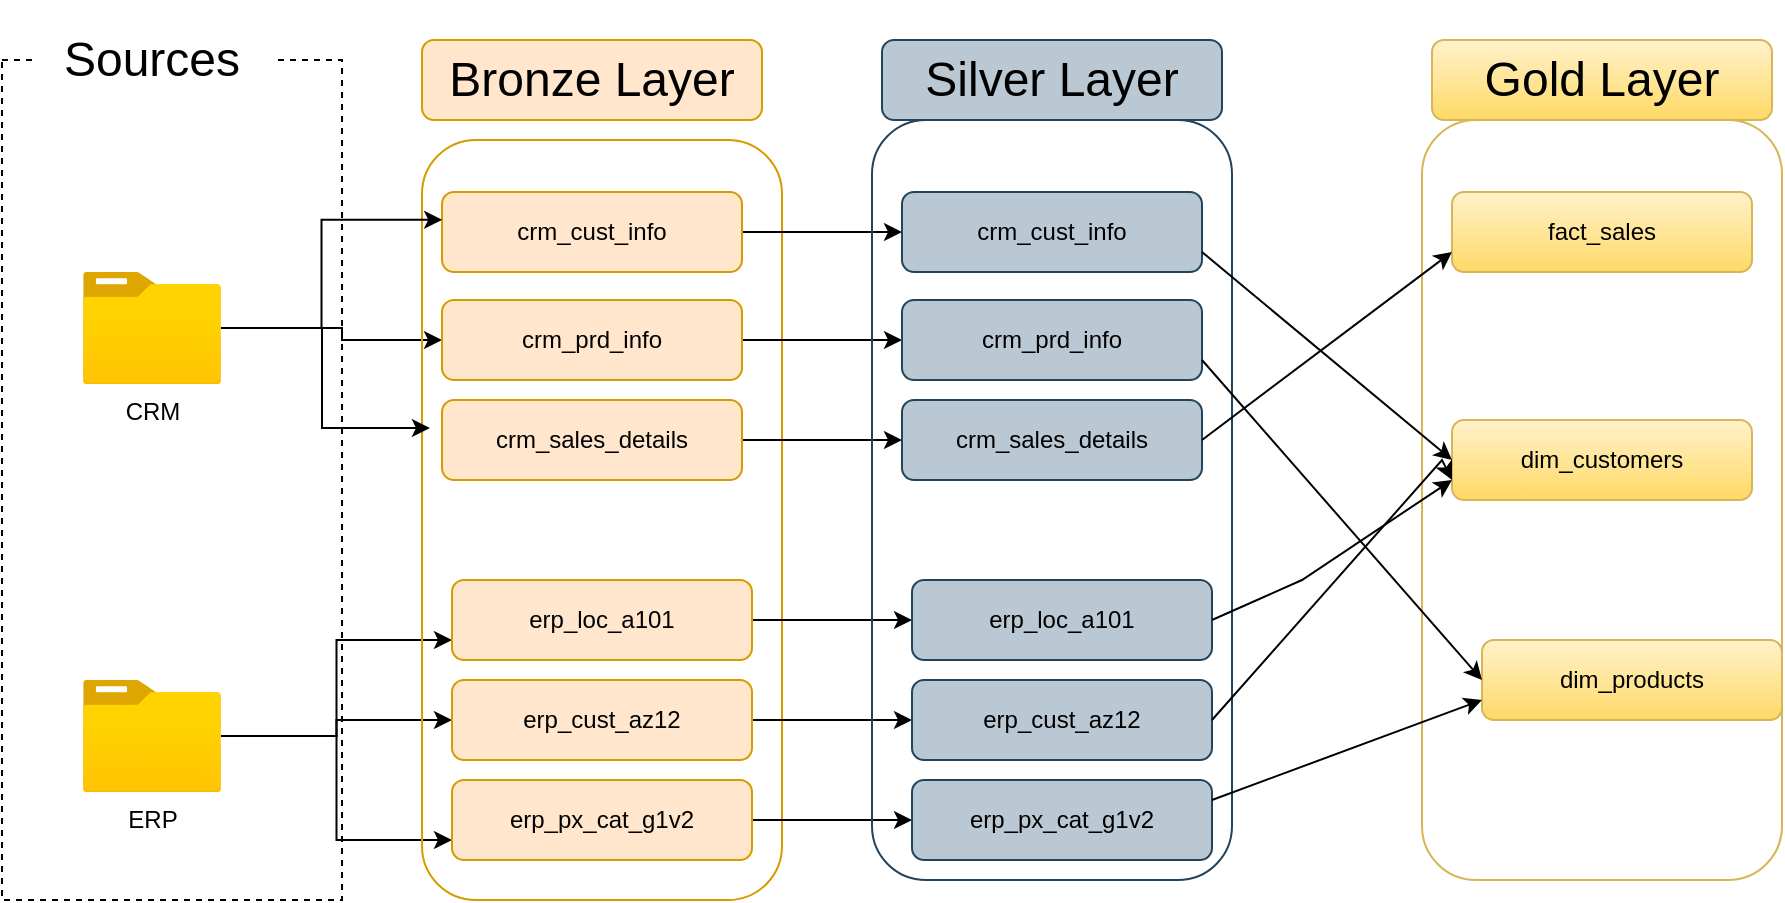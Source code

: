 <mxfile version="27.1.6">
  <diagram name="Page-1" id="60TITBvne3FNbhSbHayY">
    <mxGraphModel grid="1" page="1" gridSize="10" guides="1" tooltips="1" connect="1" arrows="1" fold="1" pageScale="1" pageWidth="850" pageHeight="1100" math="0" shadow="0">
      <root>
        <mxCell id="0" />
        <mxCell id="1" parent="0" />
        <mxCell id="R0QCP4etYCd0YGUnJLEn-2" value="" style="rounded=0;whiteSpace=wrap;html=1;fillColor=none;dashed=1;" vertex="1" parent="1">
          <mxGeometry x="70" y="70" width="170" height="420" as="geometry" />
        </mxCell>
        <mxCell id="R0QCP4etYCd0YGUnJLEn-3" value="&lt;font style=&quot;font-size: 24px;&quot;&gt;Sources&lt;/font&gt;" style="rounded=0;whiteSpace=wrap;html=1;strokeColor=none;" vertex="1" parent="1">
          <mxGeometry x="85" y="40" width="120" height="60" as="geometry" />
        </mxCell>
        <mxCell id="R0QCP4etYCd0YGUnJLEn-23" style="edgeStyle=orthogonalEdgeStyle;rounded=0;orthogonalLoop=1;jettySize=auto;html=1;entryX=0;entryY=0.5;entryDx=0;entryDy=0;" edge="1" parent="1" source="R0QCP4etYCd0YGUnJLEn-4" target="R0QCP4etYCd0YGUnJLEn-16">
          <mxGeometry relative="1" as="geometry">
            <Array as="points">
              <mxPoint x="240" y="204" />
              <mxPoint x="240" y="210" />
            </Array>
          </mxGeometry>
        </mxCell>
        <mxCell id="R0QCP4etYCd0YGUnJLEn-4" value="CRM" style="image;aspect=fixed;html=1;points=[];align=center;fontSize=12;image=img/lib/azure2/general/Folder_Blank.svg;" vertex="1" parent="1">
          <mxGeometry x="110.5" y="176" width="69" height="56.0" as="geometry" />
        </mxCell>
        <mxCell id="R0QCP4etYCd0YGUnJLEn-26" style="edgeStyle=orthogonalEdgeStyle;rounded=0;orthogonalLoop=1;jettySize=auto;html=1;entryX=0;entryY=0.5;entryDx=0;entryDy=0;" edge="1" parent="1" source="R0QCP4etYCd0YGUnJLEn-8" target="R0QCP4etYCd0YGUnJLEn-19">
          <mxGeometry relative="1" as="geometry" />
        </mxCell>
        <mxCell id="R0QCP4etYCd0YGUnJLEn-27" style="edgeStyle=orthogonalEdgeStyle;rounded=0;orthogonalLoop=1;jettySize=auto;html=1;entryX=0;entryY=0.75;entryDx=0;entryDy=0;" edge="1" parent="1" source="R0QCP4etYCd0YGUnJLEn-8" target="R0QCP4etYCd0YGUnJLEn-18">
          <mxGeometry relative="1" as="geometry" />
        </mxCell>
        <mxCell id="R0QCP4etYCd0YGUnJLEn-28" style="edgeStyle=orthogonalEdgeStyle;rounded=0;orthogonalLoop=1;jettySize=auto;html=1;entryX=0;entryY=0.75;entryDx=0;entryDy=0;" edge="1" parent="1" source="R0QCP4etYCd0YGUnJLEn-8" target="R0QCP4etYCd0YGUnJLEn-20">
          <mxGeometry relative="1" as="geometry" />
        </mxCell>
        <mxCell id="R0QCP4etYCd0YGUnJLEn-8" value="ERP" style="image;aspect=fixed;html=1;points=[];align=center;fontSize=12;image=img/lib/azure2/general/Folder_Blank.svg;" vertex="1" parent="1">
          <mxGeometry x="110.5" y="380" width="69" height="56.0" as="geometry" />
        </mxCell>
        <mxCell id="R0QCP4etYCd0YGUnJLEn-9" value="" style="rounded=1;whiteSpace=wrap;html=1;fillColor=none;strokeColor=#d79b00;fillStyle=hatch;" vertex="1" parent="1">
          <mxGeometry x="280" y="110" width="180" height="380" as="geometry" />
        </mxCell>
        <mxCell id="R0QCP4etYCd0YGUnJLEn-14" value="&lt;font style=&quot;font-size: 24px;&quot;&gt;Bronze Layer&lt;/font&gt;" style="rounded=1;whiteSpace=wrap;html=1;fillColor=#ffe6cc;strokeColor=#d79b00;" vertex="1" parent="1">
          <mxGeometry x="280" y="60" width="170" height="40" as="geometry" />
        </mxCell>
        <mxCell id="R0QCP4etYCd0YGUnJLEn-37" style="edgeStyle=orthogonalEdgeStyle;rounded=0;orthogonalLoop=1;jettySize=auto;html=1;" edge="1" parent="1" source="R0QCP4etYCd0YGUnJLEn-15" target="R0QCP4etYCd0YGUnJLEn-31">
          <mxGeometry relative="1" as="geometry" />
        </mxCell>
        <mxCell id="R0QCP4etYCd0YGUnJLEn-15" value="&lt;font&gt;crm_cust_info&lt;/font&gt;" style="rounded=1;whiteSpace=wrap;html=1;fillColor=#ffe6cc;strokeColor=#d79b00;" vertex="1" parent="1">
          <mxGeometry x="290" y="136" width="150" height="40" as="geometry" />
        </mxCell>
        <mxCell id="R0QCP4etYCd0YGUnJLEn-38" style="edgeStyle=orthogonalEdgeStyle;rounded=0;orthogonalLoop=1;jettySize=auto;html=1;" edge="1" parent="1" source="R0QCP4etYCd0YGUnJLEn-16" target="R0QCP4etYCd0YGUnJLEn-32">
          <mxGeometry relative="1" as="geometry" />
        </mxCell>
        <mxCell id="R0QCP4etYCd0YGUnJLEn-16" value="&lt;font&gt;crm_prd_info&lt;/font&gt;" style="rounded=1;whiteSpace=wrap;html=1;fillColor=#ffe6cc;strokeColor=#d79b00;" vertex="1" parent="1">
          <mxGeometry x="290" y="190" width="150" height="40" as="geometry" />
        </mxCell>
        <mxCell id="R0QCP4etYCd0YGUnJLEn-40" style="edgeStyle=orthogonalEdgeStyle;rounded=0;orthogonalLoop=1;jettySize=auto;html=1;" edge="1" parent="1" source="R0QCP4etYCd0YGUnJLEn-17" target="R0QCP4etYCd0YGUnJLEn-33">
          <mxGeometry relative="1" as="geometry" />
        </mxCell>
        <mxCell id="R0QCP4etYCd0YGUnJLEn-17" value="&lt;font&gt;crm_sales_details&lt;/font&gt;" style="rounded=1;whiteSpace=wrap;html=1;fillColor=#ffe6cc;strokeColor=#d79b00;" vertex="1" parent="1">
          <mxGeometry x="290" y="240" width="150" height="40" as="geometry" />
        </mxCell>
        <mxCell id="R0QCP4etYCd0YGUnJLEn-41" style="edgeStyle=orthogonalEdgeStyle;rounded=0;orthogonalLoop=1;jettySize=auto;html=1;" edge="1" parent="1" source="R0QCP4etYCd0YGUnJLEn-18" target="R0QCP4etYCd0YGUnJLEn-34">
          <mxGeometry relative="1" as="geometry" />
        </mxCell>
        <mxCell id="R0QCP4etYCd0YGUnJLEn-18" value="&lt;font&gt;erp_loc_a101&lt;/font&gt;" style="rounded=1;whiteSpace=wrap;html=1;fillColor=#ffe6cc;strokeColor=#d79b00;" vertex="1" parent="1">
          <mxGeometry x="295" y="330" width="150" height="40" as="geometry" />
        </mxCell>
        <mxCell id="R0QCP4etYCd0YGUnJLEn-42" style="edgeStyle=orthogonalEdgeStyle;rounded=0;orthogonalLoop=1;jettySize=auto;html=1;" edge="1" parent="1" source="R0QCP4etYCd0YGUnJLEn-19" target="R0QCP4etYCd0YGUnJLEn-35">
          <mxGeometry relative="1" as="geometry" />
        </mxCell>
        <mxCell id="R0QCP4etYCd0YGUnJLEn-19" value="&lt;font&gt;erp_cust_az12&lt;/font&gt;" style="rounded=1;whiteSpace=wrap;html=1;fillColor=#ffe6cc;strokeColor=#d79b00;" vertex="1" parent="1">
          <mxGeometry x="295" y="380" width="150" height="40" as="geometry" />
        </mxCell>
        <mxCell id="R0QCP4etYCd0YGUnJLEn-43" style="edgeStyle=orthogonalEdgeStyle;rounded=0;orthogonalLoop=1;jettySize=auto;html=1;" edge="1" parent="1" source="R0QCP4etYCd0YGUnJLEn-20" target="R0QCP4etYCd0YGUnJLEn-36">
          <mxGeometry relative="1" as="geometry" />
        </mxCell>
        <mxCell id="R0QCP4etYCd0YGUnJLEn-20" value="&lt;font&gt;erp_px_cat_g1v2&lt;/font&gt;" style="rounded=1;whiteSpace=wrap;html=1;fillColor=#ffe6cc;strokeColor=#d79b00;" vertex="1" parent="1">
          <mxGeometry x="295" y="430" width="150" height="40" as="geometry" />
        </mxCell>
        <mxCell id="R0QCP4etYCd0YGUnJLEn-24" style="edgeStyle=orthogonalEdgeStyle;rounded=0;orthogonalLoop=1;jettySize=auto;html=1;entryX=0.056;entryY=0.105;entryDx=0;entryDy=0;entryPerimeter=0;" edge="1" parent="1" source="R0QCP4etYCd0YGUnJLEn-4" target="R0QCP4etYCd0YGUnJLEn-9">
          <mxGeometry relative="1" as="geometry" />
        </mxCell>
        <mxCell id="R0QCP4etYCd0YGUnJLEn-25" style="edgeStyle=orthogonalEdgeStyle;rounded=0;orthogonalLoop=1;jettySize=auto;html=1;entryX=0.022;entryY=0.379;entryDx=0;entryDy=0;entryPerimeter=0;" edge="1" parent="1" source="R0QCP4etYCd0YGUnJLEn-4" target="R0QCP4etYCd0YGUnJLEn-9">
          <mxGeometry relative="1" as="geometry">
            <Array as="points">
              <mxPoint x="230" y="204" />
              <mxPoint x="230" y="254" />
            </Array>
          </mxGeometry>
        </mxCell>
        <mxCell id="R0QCP4etYCd0YGUnJLEn-29" value="" style="rounded=1;whiteSpace=wrap;html=1;fillColor=none;strokeColor=#23445d;fillStyle=hatch;" vertex="1" parent="1">
          <mxGeometry x="505" y="100" width="180" height="380" as="geometry" />
        </mxCell>
        <mxCell id="R0QCP4etYCd0YGUnJLEn-30" value="&lt;font style=&quot;font-size: 24px;&quot;&gt;Silver Layer&lt;/font&gt;" style="rounded=1;whiteSpace=wrap;html=1;fillColor=#bac8d3;strokeColor=#23445d;" vertex="1" parent="1">
          <mxGeometry x="510" y="60" width="170" height="40" as="geometry" />
        </mxCell>
        <mxCell id="R0QCP4etYCd0YGUnJLEn-31" value="&lt;font&gt;crm_cust_info&lt;/font&gt;" style="rounded=1;whiteSpace=wrap;html=1;fillColor=#bac8d3;strokeColor=#23445d;" vertex="1" parent="1">
          <mxGeometry x="520" y="136" width="150" height="40" as="geometry" />
        </mxCell>
        <mxCell id="R0QCP4etYCd0YGUnJLEn-32" value="&lt;font&gt;crm_prd_info&lt;/font&gt;" style="rounded=1;whiteSpace=wrap;html=1;fillColor=#bac8d3;strokeColor=#23445d;" vertex="1" parent="1">
          <mxGeometry x="520" y="190" width="150" height="40" as="geometry" />
        </mxCell>
        <mxCell id="R0QCP4etYCd0YGUnJLEn-33" value="&lt;font&gt;crm_sales_details&lt;/font&gt;" style="rounded=1;whiteSpace=wrap;html=1;fillColor=#bac8d3;strokeColor=#23445d;" vertex="1" parent="1">
          <mxGeometry x="520" y="240" width="150" height="40" as="geometry" />
        </mxCell>
        <mxCell id="R0QCP4etYCd0YGUnJLEn-34" value="&lt;font&gt;erp_loc_a101&lt;/font&gt;" style="rounded=1;whiteSpace=wrap;html=1;fillColor=#bac8d3;strokeColor=#23445d;" vertex="1" parent="1">
          <mxGeometry x="525" y="330" width="150" height="40" as="geometry" />
        </mxCell>
        <mxCell id="R0QCP4etYCd0YGUnJLEn-35" value="&lt;font&gt;erp_cust_az12&lt;/font&gt;" style="rounded=1;whiteSpace=wrap;html=1;fillColor=#bac8d3;strokeColor=#23445d;" vertex="1" parent="1">
          <mxGeometry x="525" y="380" width="150" height="40" as="geometry" />
        </mxCell>
        <mxCell id="R0QCP4etYCd0YGUnJLEn-36" value="&lt;font&gt;erp_px_cat_g1v2&lt;/font&gt;" style="rounded=1;whiteSpace=wrap;html=1;fillColor=#bac8d3;strokeColor=#23445d;" vertex="1" parent="1">
          <mxGeometry x="525" y="430" width="150" height="40" as="geometry" />
        </mxCell>
        <mxCell id="R0QCP4etYCd0YGUnJLEn-44" value="" style="rounded=1;whiteSpace=wrap;html=1;fillColor=none;strokeColor=#d6b656;fillStyle=hatch;gradientColor=#ffd966;" vertex="1" parent="1">
          <mxGeometry x="780" y="100" width="180" height="380" as="geometry" />
        </mxCell>
        <mxCell id="R0QCP4etYCd0YGUnJLEn-45" value="&lt;font style=&quot;font-size: 24px;&quot;&gt;Gold Layer&lt;/font&gt;" style="rounded=1;whiteSpace=wrap;html=1;fillColor=#fff2cc;strokeColor=#d6b656;gradientColor=#ffd966;" vertex="1" parent="1">
          <mxGeometry x="785" y="60" width="170" height="40" as="geometry" />
        </mxCell>
        <mxCell id="R0QCP4etYCd0YGUnJLEn-46" value="&lt;font&gt;fact_sales&lt;/font&gt;" style="rounded=1;whiteSpace=wrap;html=1;fillColor=#fff2cc;strokeColor=#d6b656;gradientColor=#ffd966;" vertex="1" parent="1">
          <mxGeometry x="795" y="136" width="150" height="40" as="geometry" />
        </mxCell>
        <mxCell id="R0QCP4etYCd0YGUnJLEn-47" value="&lt;font&gt;dim_customers&lt;/font&gt;" style="rounded=1;whiteSpace=wrap;html=1;fillColor=#fff2cc;strokeColor=#d6b656;gradientColor=#ffd966;" vertex="1" parent="1">
          <mxGeometry x="795" y="250" width="150" height="40" as="geometry" />
        </mxCell>
        <mxCell id="R0QCP4etYCd0YGUnJLEn-48" value="&lt;font&gt;dim_products&lt;/font&gt;" style="rounded=1;whiteSpace=wrap;html=1;fillColor=#fff2cc;strokeColor=#d6b656;gradientColor=#ffd966;" vertex="1" parent="1">
          <mxGeometry x="810" y="360" width="150" height="40" as="geometry" />
        </mxCell>
        <mxCell id="R0QCP4etYCd0YGUnJLEn-52" value="" style="endArrow=classic;html=1;rounded=0;exitX=1;exitY=0.75;exitDx=0;exitDy=0;entryX=0;entryY=0.5;entryDx=0;entryDy=0;" edge="1" parent="1" source="R0QCP4etYCd0YGUnJLEn-31" target="R0QCP4etYCd0YGUnJLEn-47">
          <mxGeometry width="50" height="50" relative="1" as="geometry">
            <mxPoint x="570" y="290" as="sourcePoint" />
            <mxPoint x="620" y="240" as="targetPoint" />
          </mxGeometry>
        </mxCell>
        <mxCell id="R0QCP4etYCd0YGUnJLEn-53" value="" style="endArrow=classic;html=1;rounded=0;exitX=1;exitY=0.75;exitDx=0;exitDy=0;entryX=0;entryY=0.5;entryDx=0;entryDy=0;" edge="1" parent="1" source="R0QCP4etYCd0YGUnJLEn-32" target="R0QCP4etYCd0YGUnJLEn-48">
          <mxGeometry width="50" height="50" relative="1" as="geometry">
            <mxPoint x="660" y="210" as="sourcePoint" />
            <mxPoint x="785" y="304" as="targetPoint" />
          </mxGeometry>
        </mxCell>
        <mxCell id="R0QCP4etYCd0YGUnJLEn-55" value="" style="endArrow=classic;html=1;rounded=0;exitX=1;exitY=0.5;exitDx=0;exitDy=0;entryX=0;entryY=0.75;entryDx=0;entryDy=0;" edge="1" parent="1" source="R0QCP4etYCd0YGUnJLEn-33" target="R0QCP4etYCd0YGUnJLEn-46">
          <mxGeometry width="50" height="50" relative="1" as="geometry">
            <mxPoint x="750" y="290" as="sourcePoint" />
            <mxPoint x="890" y="470" as="targetPoint" />
          </mxGeometry>
        </mxCell>
        <mxCell id="R0QCP4etYCd0YGUnJLEn-57" value="" style="endArrow=classic;html=1;rounded=0;entryX=0;entryY=0.75;entryDx=0;entryDy=0;exitX=1;exitY=0.5;exitDx=0;exitDy=0;" edge="1" parent="1" source="R0QCP4etYCd0YGUnJLEn-34" target="R0QCP4etYCd0YGUnJLEn-47">
          <mxGeometry width="50" height="50" relative="1" as="geometry">
            <mxPoint x="680" y="350" as="sourcePoint" />
            <mxPoint x="835" y="220" as="targetPoint" />
            <Array as="points">
              <mxPoint x="720" y="330" />
            </Array>
          </mxGeometry>
        </mxCell>
        <mxCell id="R0QCP4etYCd0YGUnJLEn-60" value="" style="endArrow=classic;html=1;rounded=0;exitX=1;exitY=0.5;exitDx=0;exitDy=0;entryX=0;entryY=0.75;entryDx=0;entryDy=0;" edge="1" parent="1" source="R0QCP4etYCd0YGUnJLEn-35" target="R0QCP4etYCd0YGUnJLEn-47">
          <mxGeometry width="50" height="50" relative="1" as="geometry">
            <mxPoint x="570" y="300" as="sourcePoint" />
            <mxPoint x="620" y="250" as="targetPoint" />
            <Array as="points">
              <mxPoint x="790" y="270" />
            </Array>
          </mxGeometry>
        </mxCell>
        <mxCell id="R0QCP4etYCd0YGUnJLEn-61" value="" style="endArrow=classic;html=1;rounded=0;exitX=1;exitY=0.25;exitDx=0;exitDy=0;entryX=0;entryY=0.75;entryDx=0;entryDy=0;" edge="1" parent="1" source="R0QCP4etYCd0YGUnJLEn-36" target="R0QCP4etYCd0YGUnJLEn-48">
          <mxGeometry width="50" height="50" relative="1" as="geometry">
            <mxPoint x="570" y="300" as="sourcePoint" />
            <mxPoint x="620" y="250" as="targetPoint" />
          </mxGeometry>
        </mxCell>
      </root>
    </mxGraphModel>
  </diagram>
</mxfile>
